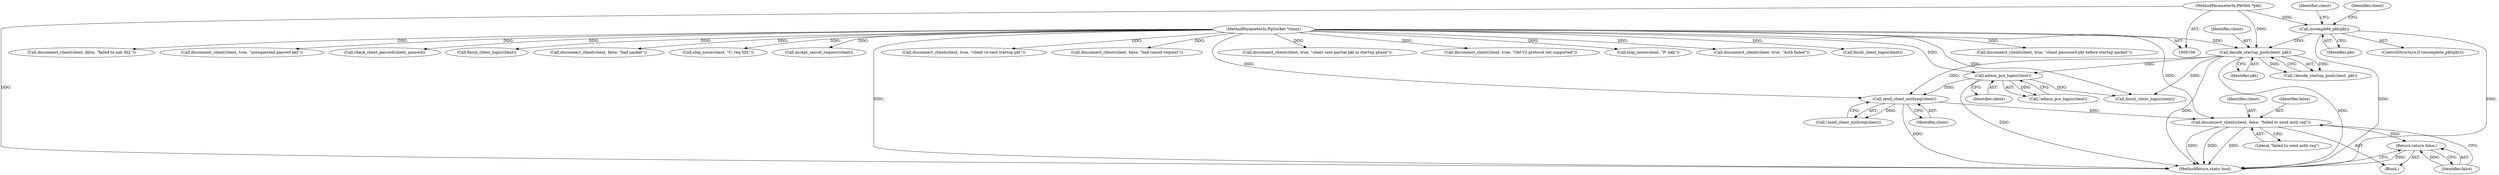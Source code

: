 digraph "0_pgbouncer_74d6e5f7de5ec736f71204b7b422af7380c19ac5@API" {
"1000241" [label="(Call,disconnect_client(client, false, \"failed to send auth req\"))"];
"1000238" [label="(Call,send_client_authreq(client))"];
"1000199" [label="(Call,decide_startup_pool(client, pkt))"];
"1000107" [label="(MethodParameterIn,PgSocket *client)"];
"1000121" [label="(Call,incomplete_pkt(pkt))"];
"1000108" [label="(MethodParameterIn,PktHdr *pkt)"];
"1000215" [label="(Call,admin_pre_login(client))"];
"1000245" [label="(Return,return false;)"];
"1000121" [label="(Call,incomplete_pkt(pkt))"];
"1000241" [label="(Call,disconnect_client(client, false, \"failed to send auth req\"))"];
"1000230" [label="(Call,finish_client_login(client))"];
"1000124" [label="(Call,disconnect_client(client, true, \"client sent partial pkt in startup phase\"))"];
"1000179" [label="(Call,disconnect_client(client, true, \"Old V2 protocol not supported\"))"];
"1000216" [label="(Identifier,client)"];
"1000107" [label="(MethodParameterIn,PgSocket *client)"];
"1000158" [label="(Call,slog_noise(client, \"P: nak\"))"];
"1000296" [label="(Call,disconnect_client(client, true, \"Auth failed\"))"];
"1000290" [label="(Call,finish_client_login(client))"];
"1000255" [label="(Call,disconnect_client(client, true, \"client password pkt before startup packet\"))"];
"1000239" [label="(Identifier,client)"];
"1000201" [label="(Identifier,pkt)"];
"1000132" [label="(Identifier,client)"];
"1000245" [label="(Return,return false;)"];
"1000171" [label="(Call,disconnect_client(client, false, \"failed to nak SSL\"))"];
"1000266" [label="(Call,disconnect_client(client, true, \"unrequested passwd pkt\"))"];
"1000242" [label="(Identifier,client)"];
"1000122" [label="(Identifier,pkt)"];
"1000198" [label="(Call,!decide_startup_pool(client, pkt))"];
"1000238" [label="(Call,send_client_authreq(client))"];
"1000215" [label="(Call,admin_pre_login(client))"];
"1000356" [label="(MethodReturn,static bool)"];
"1000199" [label="(Call,decide_startup_pool(client, pkt))"];
"1000200" [label="(Identifier,client)"];
"1000284" [label="(Call,check_client_passwd(client, passwd))"];
"1000214" [label="(Call,!admin_pre_login(client))"];
"1000136" [label="(Call,finish_client_login(client))"];
"1000237" [label="(Call,!send_client_authreq(client))"];
"1000120" [label="(ControlStructure,if (incomplete_pkt(pkt)))"];
"1000244" [label="(Literal,\"failed to send auth req\")"];
"1000338" [label="(Call,disconnect_client(client, false, \"bad packet\"))"];
"1000155" [label="(Call,slog_noise(client, \"C: req SSL\"))"];
"1000108" [label="(MethodParameterIn,PktHdr *pkt)"];
"1000246" [label="(Identifier,false)"];
"1000243" [label="(Identifier,false)"];
"1000328" [label="(Call,accept_cancel_request(client))"];
"1000240" [label="(Block,)"];
"1000191" [label="(Call,disconnect_client(client, true, \"client re-sent startup pkt\"))"];
"1000125" [label="(Identifier,client)"];
"1000331" [label="(Call,disconnect_client(client, false, \"bad cancel request\"))"];
"1000241" -> "1000240"  [label="AST: "];
"1000241" -> "1000244"  [label="CFG: "];
"1000242" -> "1000241"  [label="AST: "];
"1000243" -> "1000241"  [label="AST: "];
"1000244" -> "1000241"  [label="AST: "];
"1000246" -> "1000241"  [label="CFG: "];
"1000241" -> "1000356"  [label="DDG: "];
"1000241" -> "1000356"  [label="DDG: "];
"1000241" -> "1000356"  [label="DDG: "];
"1000238" -> "1000241"  [label="DDG: "];
"1000107" -> "1000241"  [label="DDG: "];
"1000241" -> "1000245"  [label="DDG: "];
"1000238" -> "1000237"  [label="AST: "];
"1000238" -> "1000239"  [label="CFG: "];
"1000239" -> "1000238"  [label="AST: "];
"1000237" -> "1000238"  [label="CFG: "];
"1000238" -> "1000356"  [label="DDG: "];
"1000238" -> "1000237"  [label="DDG: "];
"1000199" -> "1000238"  [label="DDG: "];
"1000215" -> "1000238"  [label="DDG: "];
"1000107" -> "1000238"  [label="DDG: "];
"1000199" -> "1000198"  [label="AST: "];
"1000199" -> "1000201"  [label="CFG: "];
"1000200" -> "1000199"  [label="AST: "];
"1000201" -> "1000199"  [label="AST: "];
"1000198" -> "1000199"  [label="CFG: "];
"1000199" -> "1000356"  [label="DDG: "];
"1000199" -> "1000356"  [label="DDG: "];
"1000199" -> "1000198"  [label="DDG: "];
"1000199" -> "1000198"  [label="DDG: "];
"1000107" -> "1000199"  [label="DDG: "];
"1000121" -> "1000199"  [label="DDG: "];
"1000108" -> "1000199"  [label="DDG: "];
"1000199" -> "1000215"  [label="DDG: "];
"1000199" -> "1000230"  [label="DDG: "];
"1000107" -> "1000106"  [label="AST: "];
"1000107" -> "1000356"  [label="DDG: "];
"1000107" -> "1000124"  [label="DDG: "];
"1000107" -> "1000136"  [label="DDG: "];
"1000107" -> "1000155"  [label="DDG: "];
"1000107" -> "1000158"  [label="DDG: "];
"1000107" -> "1000171"  [label="DDG: "];
"1000107" -> "1000179"  [label="DDG: "];
"1000107" -> "1000191"  [label="DDG: "];
"1000107" -> "1000215"  [label="DDG: "];
"1000107" -> "1000230"  [label="DDG: "];
"1000107" -> "1000255"  [label="DDG: "];
"1000107" -> "1000266"  [label="DDG: "];
"1000107" -> "1000284"  [label="DDG: "];
"1000107" -> "1000290"  [label="DDG: "];
"1000107" -> "1000296"  [label="DDG: "];
"1000107" -> "1000328"  [label="DDG: "];
"1000107" -> "1000331"  [label="DDG: "];
"1000107" -> "1000338"  [label="DDG: "];
"1000121" -> "1000120"  [label="AST: "];
"1000121" -> "1000122"  [label="CFG: "];
"1000122" -> "1000121"  [label="AST: "];
"1000125" -> "1000121"  [label="CFG: "];
"1000132" -> "1000121"  [label="CFG: "];
"1000121" -> "1000356"  [label="DDG: "];
"1000121" -> "1000356"  [label="DDG: "];
"1000108" -> "1000121"  [label="DDG: "];
"1000108" -> "1000106"  [label="AST: "];
"1000108" -> "1000356"  [label="DDG: "];
"1000215" -> "1000214"  [label="AST: "];
"1000215" -> "1000216"  [label="CFG: "];
"1000216" -> "1000215"  [label="AST: "];
"1000214" -> "1000215"  [label="CFG: "];
"1000215" -> "1000356"  [label="DDG: "];
"1000215" -> "1000214"  [label="DDG: "];
"1000215" -> "1000230"  [label="DDG: "];
"1000245" -> "1000240"  [label="AST: "];
"1000245" -> "1000246"  [label="CFG: "];
"1000246" -> "1000245"  [label="AST: "];
"1000356" -> "1000245"  [label="CFG: "];
"1000245" -> "1000356"  [label="DDG: "];
"1000246" -> "1000245"  [label="DDG: "];
}
